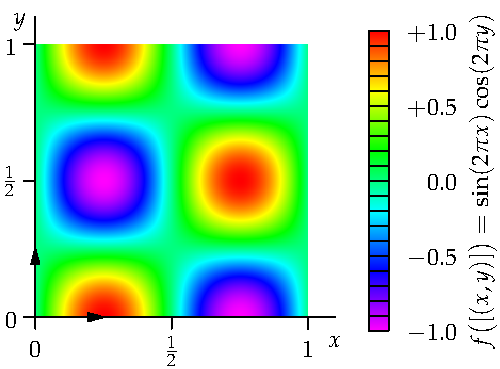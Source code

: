 settings.tex="pdflatex";

texpreamble("\usepackage{amsmath}
\usepackage{amsthm,amssymb}
\usepackage{mathpazo}
\usepackage[svgnames]{xcolor}
");

size(250,200);

import graph;
import palette;

int n=256;
real ninv=2pi/n;
real[][] v=new real[n][n];

for(int i=0; i < n; ++i)
  for(int j=0; j < n; ++j)
    v[i][j]=sin(i*ninv)*cos(j*ninv);

pen[] Palette=Rainbow();

picture bar;

bounds range=image(v,(0,0),(1,1),Palette);
palette(bar,"$f\bigl([(x,y)]\bigr)=\sin(2\pi x)\cos(2\pi y)$",range,(0,0),(10,150),Right,Palette,
        PaletteTicks("$%+#.1f$"));
add(bar.fit(),point(E),30E);

draw((0,1)--(0,0)--(1,0));
draw((0,0.25)--(0,0)--(0.25,0),Arrows);
xaxis(0,1.1,RightTicks(new real[]{0,1}));
yaxis(0,1.1,LeftTicks(new real[]{0,1}));
xtick(Label("$\frac 12$",align=S),0.5,S);
ytick(Label("$\frac 12$",align=W),0.5,W);
labelx("$x$",1.1);
labely("$y$",1.1);